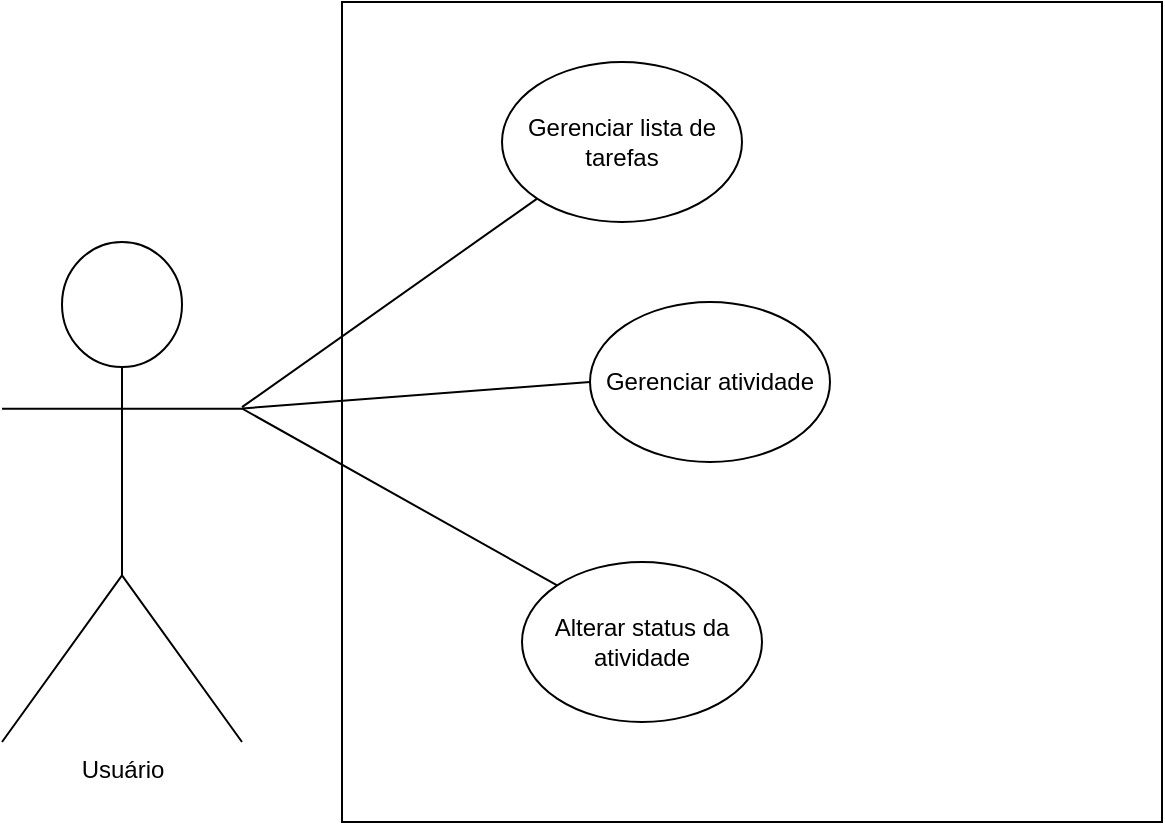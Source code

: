 <mxfile>
    <diagram name="Página-1" id="Ssh_H4rSlqZM4hCht0bW">
        <mxGraphModel dx="1472" dy="758" grid="1" gridSize="10" guides="1" tooltips="1" connect="1" arrows="1" fold="1" page="1" pageScale="1" pageWidth="827" pageHeight="1169" math="0" shadow="0">
            <root>
                <mxCell id="0"/>
                <mxCell id="1" parent="0"/>
                <mxCell id="b27rScqWXiwdGxOjmq14-1" value="Usuário" style="shape=umlActor;verticalLabelPosition=bottom;verticalAlign=top;html=1;outlineConnect=0;" parent="1" vertex="1">
                    <mxGeometry x="60" y="180" width="120" height="250" as="geometry"/>
                </mxCell>
                <mxCell id="b27rScqWXiwdGxOjmq14-5" value="" style="whiteSpace=wrap;html=1;aspect=fixed;" parent="1" vertex="1">
                    <mxGeometry x="230" y="60" width="410" height="410" as="geometry"/>
                </mxCell>
                <mxCell id="b27rScqWXiwdGxOjmq14-2" value="Gerenciar lista de tarefas" style="ellipse;whiteSpace=wrap;html=1;" parent="1" vertex="1">
                    <mxGeometry x="310" y="90" width="120" height="80" as="geometry"/>
                </mxCell>
                <mxCell id="b27rScqWXiwdGxOjmq14-3" value="Gerenciar atividade" style="ellipse;whiteSpace=wrap;html=1;" parent="1" vertex="1">
                    <mxGeometry x="354" y="210" width="120" height="80" as="geometry"/>
                </mxCell>
                <mxCell id="b27rScqWXiwdGxOjmq14-4" value="Alterar status da atividade" style="ellipse;whiteSpace=wrap;html=1;" parent="1" vertex="1">
                    <mxGeometry x="320" y="340" width="120" height="80" as="geometry"/>
                </mxCell>
                <mxCell id="5" value="" style="endArrow=none;html=1;entryX=0;entryY=1;entryDx=0;entryDy=0;" edge="1" parent="1" source="b27rScqWXiwdGxOjmq14-1" target="b27rScqWXiwdGxOjmq14-2">
                    <mxGeometry width="50" height="50" relative="1" as="geometry">
                        <mxPoint x="180" y="260" as="sourcePoint"/>
                        <mxPoint x="230" y="210" as="targetPoint"/>
                    </mxGeometry>
                </mxCell>
                <mxCell id="6" value="" style="endArrow=none;html=1;entryX=0;entryY=0.5;entryDx=0;entryDy=0;exitX=1;exitY=0.333;exitDx=0;exitDy=0;exitPerimeter=0;" edge="1" parent="1" source="b27rScqWXiwdGxOjmq14-1" target="b27rScqWXiwdGxOjmq14-3">
                    <mxGeometry width="50" height="50" relative="1" as="geometry">
                        <mxPoint x="190" y="272.591" as="sourcePoint"/>
                        <mxPoint x="337.574" y="168.284" as="targetPoint"/>
                    </mxGeometry>
                </mxCell>
                <mxCell id="7" value="" style="endArrow=none;html=1;entryX=0;entryY=0;entryDx=0;entryDy=0;exitX=1;exitY=0.333;exitDx=0;exitDy=0;exitPerimeter=0;" edge="1" parent="1" source="b27rScqWXiwdGxOjmq14-1" target="b27rScqWXiwdGxOjmq14-4">
                    <mxGeometry width="50" height="50" relative="1" as="geometry">
                        <mxPoint x="200" y="282.591" as="sourcePoint"/>
                        <mxPoint x="347.574" y="178.284" as="targetPoint"/>
                    </mxGeometry>
                </mxCell>
            </root>
        </mxGraphModel>
    </diagram>
</mxfile>